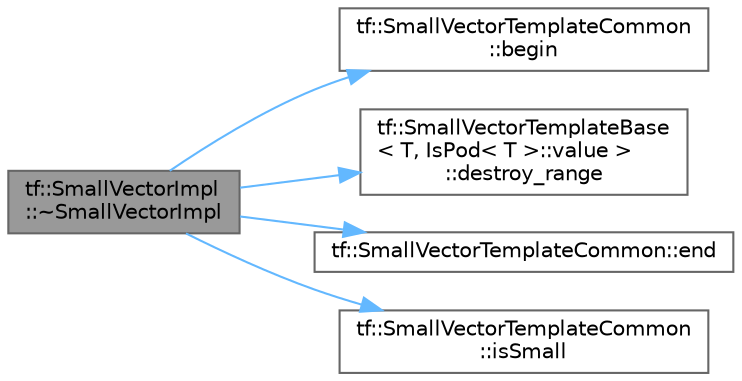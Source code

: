 digraph "tf::SmallVectorImpl::~SmallVectorImpl"
{
 // LATEX_PDF_SIZE
  bgcolor="transparent";
  edge [fontname=Helvetica,fontsize=10,labelfontname=Helvetica,labelfontsize=10];
  node [fontname=Helvetica,fontsize=10,shape=box,height=0.2,width=0.4];
  rankdir="LR";
  Node1 [id="Node000001",label="tf::SmallVectorImpl\l::~SmallVectorImpl",height=0.2,width=0.4,color="gray40", fillcolor="grey60", style="filled", fontcolor="black",tooltip=" "];
  Node1 -> Node2 [id="edge5_Node000001_Node000002",color="steelblue1",style="solid",tooltip=" "];
  Node2 [id="Node000002",label="tf::SmallVectorTemplateCommon\l::begin",height=0.2,width=0.4,color="grey40", fillcolor="white", style="filled",URL="$classtf_1_1_small_vector_template_common.html#a5022deed40c9c9f983230c38d99658f4",tooltip=" "];
  Node1 -> Node3 [id="edge6_Node000001_Node000003",color="steelblue1",style="solid",tooltip=" "];
  Node3 [id="Node000003",label="tf::SmallVectorTemplateBase\l\< T, IsPod\< T \>::value \>\l::destroy_range",height=0.2,width=0.4,color="grey40", fillcolor="white", style="filled",URL="$classtf_1_1_small_vector_template_base.html#a00ebcf9e81eed0b433be97131fd3d1d1",tooltip=" "];
  Node1 -> Node4 [id="edge7_Node000001_Node000004",color="steelblue1",style="solid",tooltip=" "];
  Node4 [id="Node000004",label="tf::SmallVectorTemplateCommon::end",height=0.2,width=0.4,color="grey40", fillcolor="white", style="filled",URL="$classtf_1_1_small_vector_template_common.html#a59e18797630dc06cef6c2ae5acf591a0",tooltip=" "];
  Node1 -> Node5 [id="edge8_Node000001_Node000005",color="steelblue1",style="solid",tooltip=" "];
  Node5 [id="Node000005",label="tf::SmallVectorTemplateCommon\l::isSmall",height=0.2,width=0.4,color="grey40", fillcolor="white", style="filled",URL="$classtf_1_1_small_vector_template_common.html#ad541b208571c7244efc8fbe42b90d608",tooltip=" "];
}
